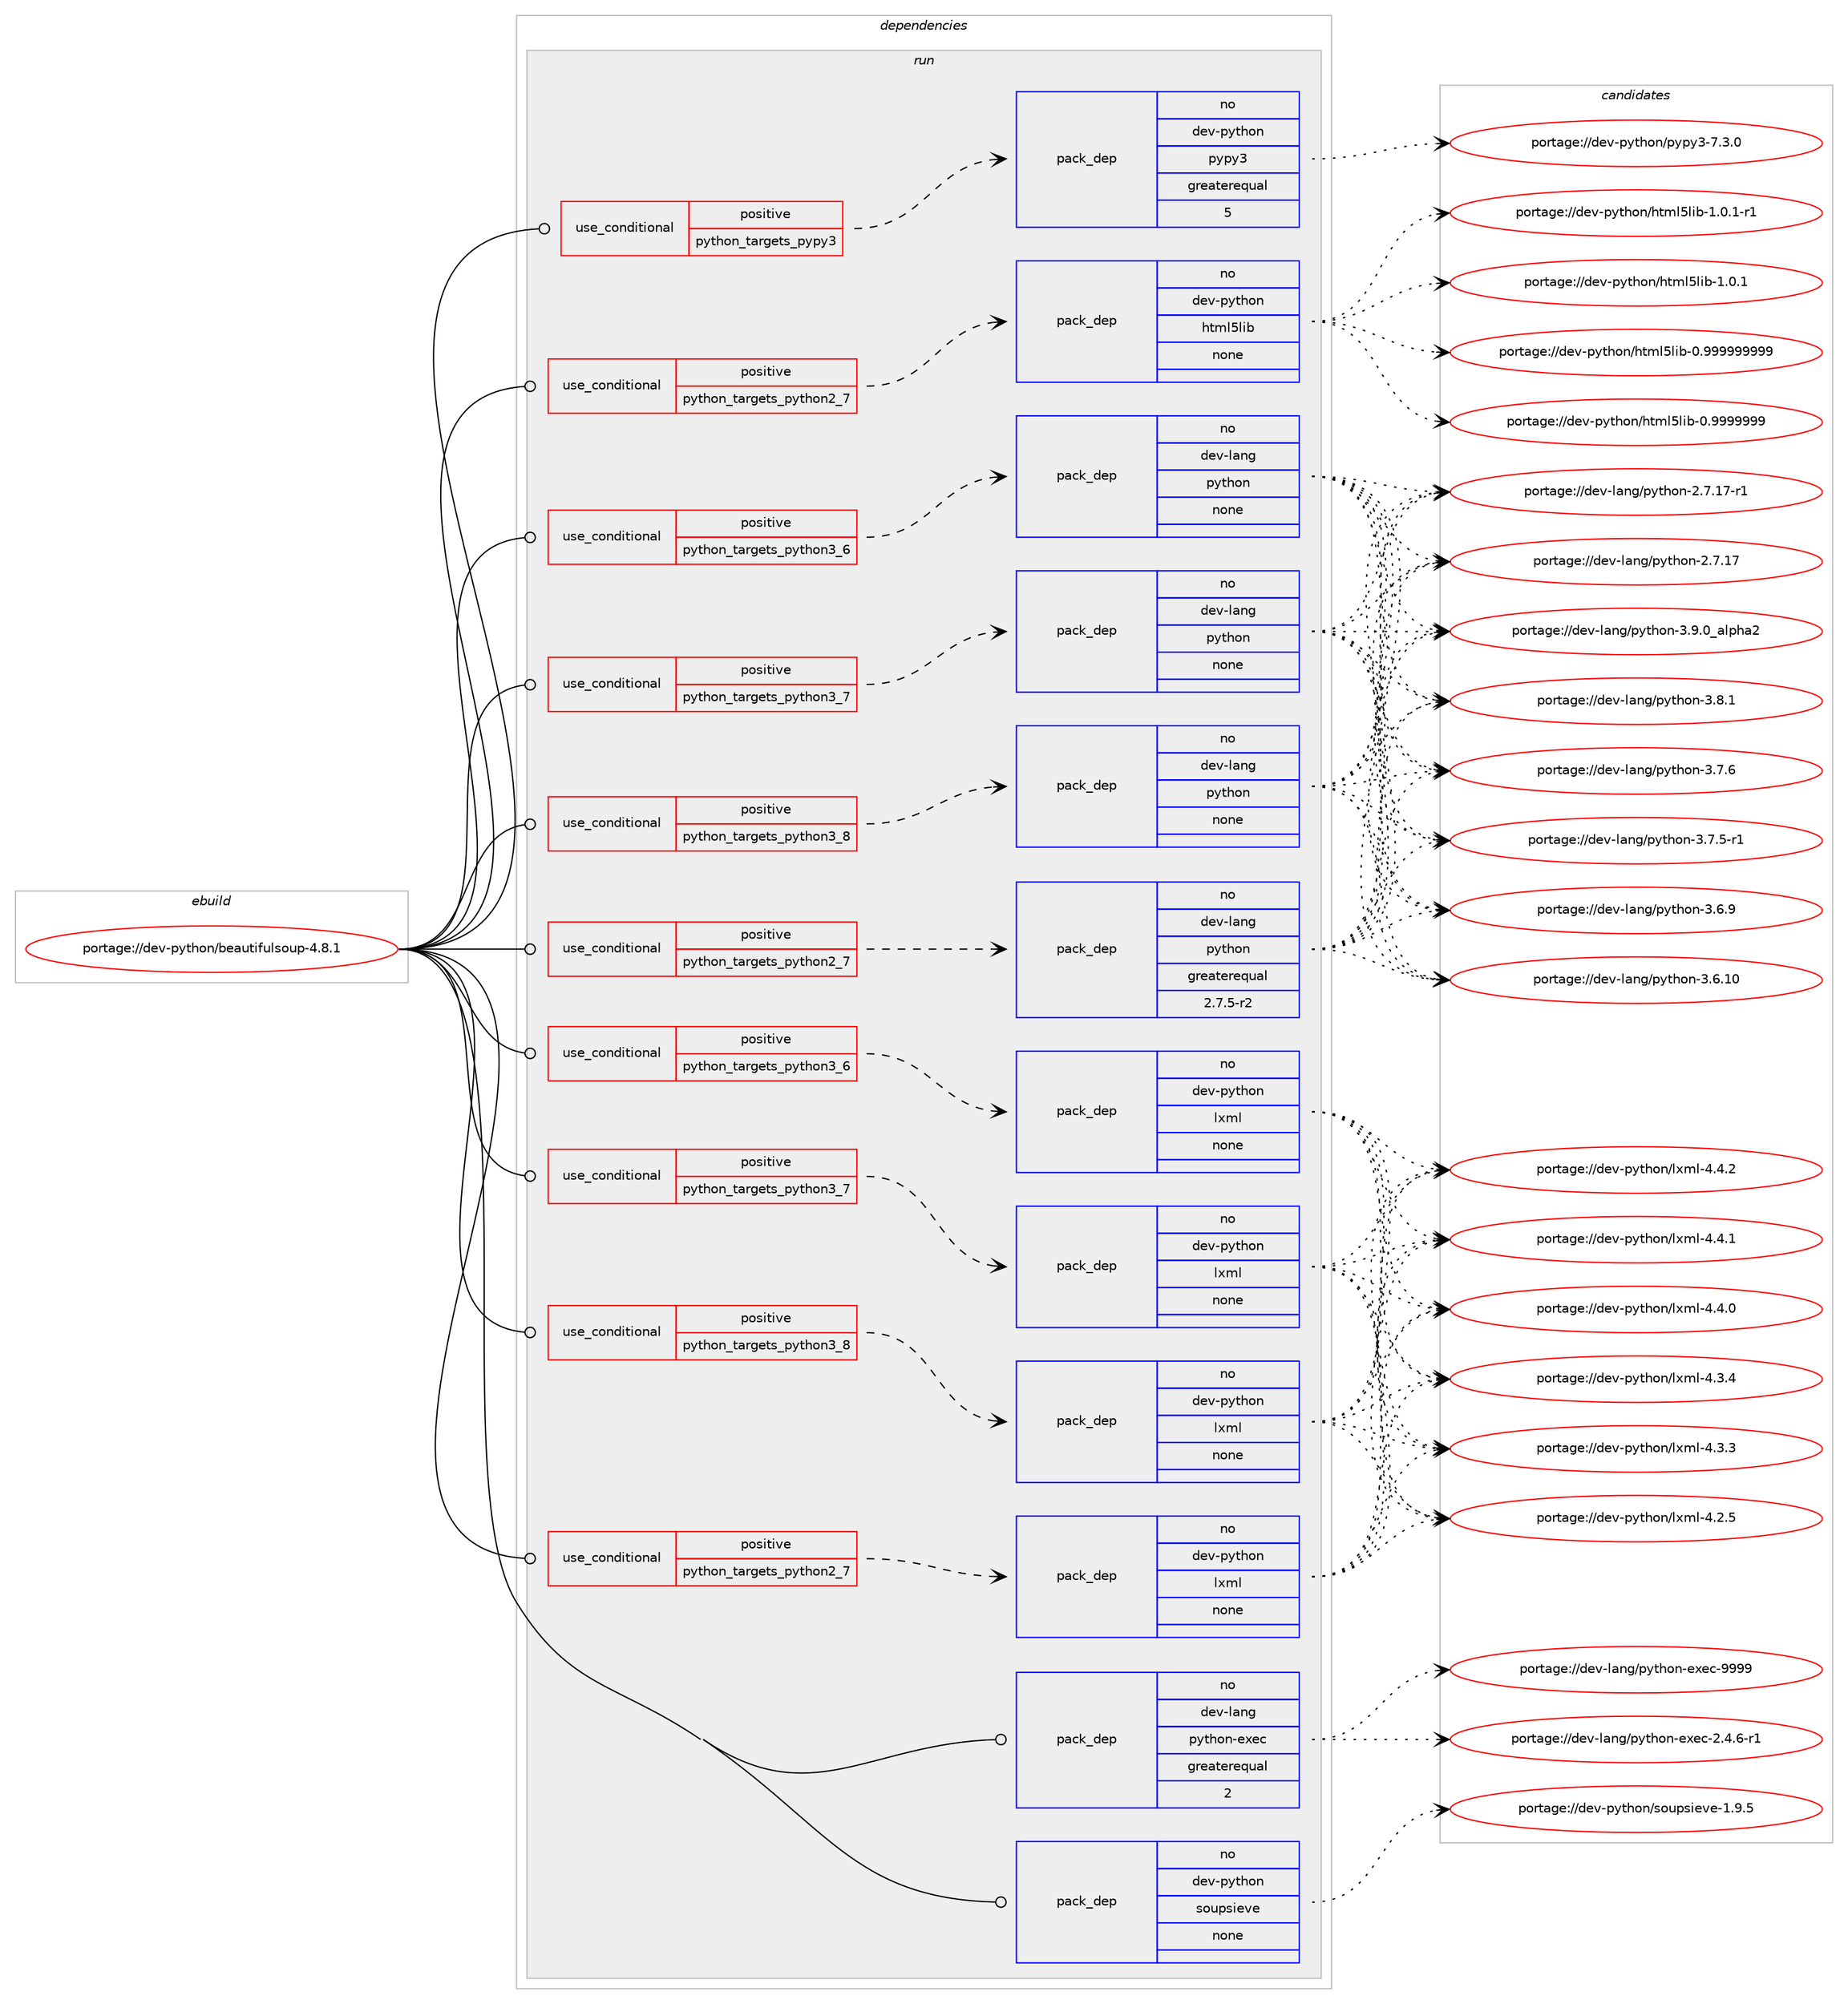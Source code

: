 digraph prolog {

# *************
# Graph options
# *************

newrank=true;
concentrate=true;
compound=true;
graph [rankdir=LR,fontname=Helvetica,fontsize=10,ranksep=1.5];#, ranksep=2.5, nodesep=0.2];
edge  [arrowhead=vee];
node  [fontname=Helvetica,fontsize=10];

# **********
# The ebuild
# **********

subgraph cluster_leftcol {
color=gray;
label=<<i>ebuild</i>>;
id [label="portage://dev-python/beautifulsoup-4.8.1", color=red, width=4, href="../dev-python/beautifulsoup-4.8.1.svg"];
}

# ****************
# The dependencies
# ****************

subgraph cluster_midcol {
color=gray;
label=<<i>dependencies</i>>;
subgraph cluster_compile {
fillcolor="#eeeeee";
style=filled;
label=<<i>compile</i>>;
}
subgraph cluster_compileandrun {
fillcolor="#eeeeee";
style=filled;
label=<<i>compile and run</i>>;
}
subgraph cluster_run {
fillcolor="#eeeeee";
style=filled;
label=<<i>run</i>>;
subgraph cond118441 {
dependency469528 [label=<<TABLE BORDER="0" CELLBORDER="1" CELLSPACING="0" CELLPADDING="4"><TR><TD ROWSPAN="3" CELLPADDING="10">use_conditional</TD></TR><TR><TD>positive</TD></TR><TR><TD>python_targets_pypy3</TD></TR></TABLE>>, shape=none, color=red];
subgraph pack346075 {
dependency469529 [label=<<TABLE BORDER="0" CELLBORDER="1" CELLSPACING="0" CELLPADDING="4" WIDTH="220"><TR><TD ROWSPAN="6" CELLPADDING="30">pack_dep</TD></TR><TR><TD WIDTH="110">no</TD></TR><TR><TD>dev-python</TD></TR><TR><TD>pypy3</TD></TR><TR><TD>greaterequal</TD></TR><TR><TD>5</TD></TR></TABLE>>, shape=none, color=blue];
}
dependency469528:e -> dependency469529:w [weight=20,style="dashed",arrowhead="vee"];
}
id:e -> dependency469528:w [weight=20,style="solid",arrowhead="odot"];
subgraph cond118442 {
dependency469530 [label=<<TABLE BORDER="0" CELLBORDER="1" CELLSPACING="0" CELLPADDING="4"><TR><TD ROWSPAN="3" CELLPADDING="10">use_conditional</TD></TR><TR><TD>positive</TD></TR><TR><TD>python_targets_python2_7</TD></TR></TABLE>>, shape=none, color=red];
subgraph pack346076 {
dependency469531 [label=<<TABLE BORDER="0" CELLBORDER="1" CELLSPACING="0" CELLPADDING="4" WIDTH="220"><TR><TD ROWSPAN="6" CELLPADDING="30">pack_dep</TD></TR><TR><TD WIDTH="110">no</TD></TR><TR><TD>dev-lang</TD></TR><TR><TD>python</TD></TR><TR><TD>greaterequal</TD></TR><TR><TD>2.7.5-r2</TD></TR></TABLE>>, shape=none, color=blue];
}
dependency469530:e -> dependency469531:w [weight=20,style="dashed",arrowhead="vee"];
}
id:e -> dependency469530:w [weight=20,style="solid",arrowhead="odot"];
subgraph cond118443 {
dependency469532 [label=<<TABLE BORDER="0" CELLBORDER="1" CELLSPACING="0" CELLPADDING="4"><TR><TD ROWSPAN="3" CELLPADDING="10">use_conditional</TD></TR><TR><TD>positive</TD></TR><TR><TD>python_targets_python2_7</TD></TR></TABLE>>, shape=none, color=red];
subgraph pack346077 {
dependency469533 [label=<<TABLE BORDER="0" CELLBORDER="1" CELLSPACING="0" CELLPADDING="4" WIDTH="220"><TR><TD ROWSPAN="6" CELLPADDING="30">pack_dep</TD></TR><TR><TD WIDTH="110">no</TD></TR><TR><TD>dev-python</TD></TR><TR><TD>html5lib</TD></TR><TR><TD>none</TD></TR><TR><TD></TD></TR></TABLE>>, shape=none, color=blue];
}
dependency469532:e -> dependency469533:w [weight=20,style="dashed",arrowhead="vee"];
}
id:e -> dependency469532:w [weight=20,style="solid",arrowhead="odot"];
subgraph cond118444 {
dependency469534 [label=<<TABLE BORDER="0" CELLBORDER="1" CELLSPACING="0" CELLPADDING="4"><TR><TD ROWSPAN="3" CELLPADDING="10">use_conditional</TD></TR><TR><TD>positive</TD></TR><TR><TD>python_targets_python2_7</TD></TR></TABLE>>, shape=none, color=red];
subgraph pack346078 {
dependency469535 [label=<<TABLE BORDER="0" CELLBORDER="1" CELLSPACING="0" CELLPADDING="4" WIDTH="220"><TR><TD ROWSPAN="6" CELLPADDING="30">pack_dep</TD></TR><TR><TD WIDTH="110">no</TD></TR><TR><TD>dev-python</TD></TR><TR><TD>lxml</TD></TR><TR><TD>none</TD></TR><TR><TD></TD></TR></TABLE>>, shape=none, color=blue];
}
dependency469534:e -> dependency469535:w [weight=20,style="dashed",arrowhead="vee"];
}
id:e -> dependency469534:w [weight=20,style="solid",arrowhead="odot"];
subgraph cond118445 {
dependency469536 [label=<<TABLE BORDER="0" CELLBORDER="1" CELLSPACING="0" CELLPADDING="4"><TR><TD ROWSPAN="3" CELLPADDING="10">use_conditional</TD></TR><TR><TD>positive</TD></TR><TR><TD>python_targets_python3_6</TD></TR></TABLE>>, shape=none, color=red];
subgraph pack346079 {
dependency469537 [label=<<TABLE BORDER="0" CELLBORDER="1" CELLSPACING="0" CELLPADDING="4" WIDTH="220"><TR><TD ROWSPAN="6" CELLPADDING="30">pack_dep</TD></TR><TR><TD WIDTH="110">no</TD></TR><TR><TD>dev-lang</TD></TR><TR><TD>python</TD></TR><TR><TD>none</TD></TR><TR><TD></TD></TR></TABLE>>, shape=none, color=blue];
}
dependency469536:e -> dependency469537:w [weight=20,style="dashed",arrowhead="vee"];
}
id:e -> dependency469536:w [weight=20,style="solid",arrowhead="odot"];
subgraph cond118446 {
dependency469538 [label=<<TABLE BORDER="0" CELLBORDER="1" CELLSPACING="0" CELLPADDING="4"><TR><TD ROWSPAN="3" CELLPADDING="10">use_conditional</TD></TR><TR><TD>positive</TD></TR><TR><TD>python_targets_python3_6</TD></TR></TABLE>>, shape=none, color=red];
subgraph pack346080 {
dependency469539 [label=<<TABLE BORDER="0" CELLBORDER="1" CELLSPACING="0" CELLPADDING="4" WIDTH="220"><TR><TD ROWSPAN="6" CELLPADDING="30">pack_dep</TD></TR><TR><TD WIDTH="110">no</TD></TR><TR><TD>dev-python</TD></TR><TR><TD>lxml</TD></TR><TR><TD>none</TD></TR><TR><TD></TD></TR></TABLE>>, shape=none, color=blue];
}
dependency469538:e -> dependency469539:w [weight=20,style="dashed",arrowhead="vee"];
}
id:e -> dependency469538:w [weight=20,style="solid",arrowhead="odot"];
subgraph cond118447 {
dependency469540 [label=<<TABLE BORDER="0" CELLBORDER="1" CELLSPACING="0" CELLPADDING="4"><TR><TD ROWSPAN="3" CELLPADDING="10">use_conditional</TD></TR><TR><TD>positive</TD></TR><TR><TD>python_targets_python3_7</TD></TR></TABLE>>, shape=none, color=red];
subgraph pack346081 {
dependency469541 [label=<<TABLE BORDER="0" CELLBORDER="1" CELLSPACING="0" CELLPADDING="4" WIDTH="220"><TR><TD ROWSPAN="6" CELLPADDING="30">pack_dep</TD></TR><TR><TD WIDTH="110">no</TD></TR><TR><TD>dev-lang</TD></TR><TR><TD>python</TD></TR><TR><TD>none</TD></TR><TR><TD></TD></TR></TABLE>>, shape=none, color=blue];
}
dependency469540:e -> dependency469541:w [weight=20,style="dashed",arrowhead="vee"];
}
id:e -> dependency469540:w [weight=20,style="solid",arrowhead="odot"];
subgraph cond118448 {
dependency469542 [label=<<TABLE BORDER="0" CELLBORDER="1" CELLSPACING="0" CELLPADDING="4"><TR><TD ROWSPAN="3" CELLPADDING="10">use_conditional</TD></TR><TR><TD>positive</TD></TR><TR><TD>python_targets_python3_7</TD></TR></TABLE>>, shape=none, color=red];
subgraph pack346082 {
dependency469543 [label=<<TABLE BORDER="0" CELLBORDER="1" CELLSPACING="0" CELLPADDING="4" WIDTH="220"><TR><TD ROWSPAN="6" CELLPADDING="30">pack_dep</TD></TR><TR><TD WIDTH="110">no</TD></TR><TR><TD>dev-python</TD></TR><TR><TD>lxml</TD></TR><TR><TD>none</TD></TR><TR><TD></TD></TR></TABLE>>, shape=none, color=blue];
}
dependency469542:e -> dependency469543:w [weight=20,style="dashed",arrowhead="vee"];
}
id:e -> dependency469542:w [weight=20,style="solid",arrowhead="odot"];
subgraph cond118449 {
dependency469544 [label=<<TABLE BORDER="0" CELLBORDER="1" CELLSPACING="0" CELLPADDING="4"><TR><TD ROWSPAN="3" CELLPADDING="10">use_conditional</TD></TR><TR><TD>positive</TD></TR><TR><TD>python_targets_python3_8</TD></TR></TABLE>>, shape=none, color=red];
subgraph pack346083 {
dependency469545 [label=<<TABLE BORDER="0" CELLBORDER="1" CELLSPACING="0" CELLPADDING="4" WIDTH="220"><TR><TD ROWSPAN="6" CELLPADDING="30">pack_dep</TD></TR><TR><TD WIDTH="110">no</TD></TR><TR><TD>dev-lang</TD></TR><TR><TD>python</TD></TR><TR><TD>none</TD></TR><TR><TD></TD></TR></TABLE>>, shape=none, color=blue];
}
dependency469544:e -> dependency469545:w [weight=20,style="dashed",arrowhead="vee"];
}
id:e -> dependency469544:w [weight=20,style="solid",arrowhead="odot"];
subgraph cond118450 {
dependency469546 [label=<<TABLE BORDER="0" CELLBORDER="1" CELLSPACING="0" CELLPADDING="4"><TR><TD ROWSPAN="3" CELLPADDING="10">use_conditional</TD></TR><TR><TD>positive</TD></TR><TR><TD>python_targets_python3_8</TD></TR></TABLE>>, shape=none, color=red];
subgraph pack346084 {
dependency469547 [label=<<TABLE BORDER="0" CELLBORDER="1" CELLSPACING="0" CELLPADDING="4" WIDTH="220"><TR><TD ROWSPAN="6" CELLPADDING="30">pack_dep</TD></TR><TR><TD WIDTH="110">no</TD></TR><TR><TD>dev-python</TD></TR><TR><TD>lxml</TD></TR><TR><TD>none</TD></TR><TR><TD></TD></TR></TABLE>>, shape=none, color=blue];
}
dependency469546:e -> dependency469547:w [weight=20,style="dashed",arrowhead="vee"];
}
id:e -> dependency469546:w [weight=20,style="solid",arrowhead="odot"];
subgraph pack346085 {
dependency469548 [label=<<TABLE BORDER="0" CELLBORDER="1" CELLSPACING="0" CELLPADDING="4" WIDTH="220"><TR><TD ROWSPAN="6" CELLPADDING="30">pack_dep</TD></TR><TR><TD WIDTH="110">no</TD></TR><TR><TD>dev-lang</TD></TR><TR><TD>python-exec</TD></TR><TR><TD>greaterequal</TD></TR><TR><TD>2</TD></TR></TABLE>>, shape=none, color=blue];
}
id:e -> dependency469548:w [weight=20,style="solid",arrowhead="odot"];
subgraph pack346086 {
dependency469549 [label=<<TABLE BORDER="0" CELLBORDER="1" CELLSPACING="0" CELLPADDING="4" WIDTH="220"><TR><TD ROWSPAN="6" CELLPADDING="30">pack_dep</TD></TR><TR><TD WIDTH="110">no</TD></TR><TR><TD>dev-python</TD></TR><TR><TD>soupsieve</TD></TR><TR><TD>none</TD></TR><TR><TD></TD></TR></TABLE>>, shape=none, color=blue];
}
id:e -> dependency469549:w [weight=20,style="solid",arrowhead="odot"];
}
}

# **************
# The candidates
# **************

subgraph cluster_choices {
rank=same;
color=gray;
label=<<i>candidates</i>>;

subgraph choice346075 {
color=black;
nodesep=1;
choice100101118451121211161041111104711212111212151455546514648 [label="portage://dev-python/pypy3-7.3.0", color=red, width=4,href="../dev-python/pypy3-7.3.0.svg"];
dependency469529:e -> choice100101118451121211161041111104711212111212151455546514648:w [style=dotted,weight="100"];
}
subgraph choice346076 {
color=black;
nodesep=1;
choice10010111845108971101034711212111610411111045514657464895971081121049750 [label="portage://dev-lang/python-3.9.0_alpha2", color=red, width=4,href="../dev-lang/python-3.9.0_alpha2.svg"];
choice100101118451089711010347112121116104111110455146564649 [label="portage://dev-lang/python-3.8.1", color=red, width=4,href="../dev-lang/python-3.8.1.svg"];
choice100101118451089711010347112121116104111110455146554654 [label="portage://dev-lang/python-3.7.6", color=red, width=4,href="../dev-lang/python-3.7.6.svg"];
choice1001011184510897110103471121211161041111104551465546534511449 [label="portage://dev-lang/python-3.7.5-r1", color=red, width=4,href="../dev-lang/python-3.7.5-r1.svg"];
choice100101118451089711010347112121116104111110455146544657 [label="portage://dev-lang/python-3.6.9", color=red, width=4,href="../dev-lang/python-3.6.9.svg"];
choice10010111845108971101034711212111610411111045514654464948 [label="portage://dev-lang/python-3.6.10", color=red, width=4,href="../dev-lang/python-3.6.10.svg"];
choice100101118451089711010347112121116104111110455046554649554511449 [label="portage://dev-lang/python-2.7.17-r1", color=red, width=4,href="../dev-lang/python-2.7.17-r1.svg"];
choice10010111845108971101034711212111610411111045504655464955 [label="portage://dev-lang/python-2.7.17", color=red, width=4,href="../dev-lang/python-2.7.17.svg"];
dependency469531:e -> choice10010111845108971101034711212111610411111045514657464895971081121049750:w [style=dotted,weight="100"];
dependency469531:e -> choice100101118451089711010347112121116104111110455146564649:w [style=dotted,weight="100"];
dependency469531:e -> choice100101118451089711010347112121116104111110455146554654:w [style=dotted,weight="100"];
dependency469531:e -> choice1001011184510897110103471121211161041111104551465546534511449:w [style=dotted,weight="100"];
dependency469531:e -> choice100101118451089711010347112121116104111110455146544657:w [style=dotted,weight="100"];
dependency469531:e -> choice10010111845108971101034711212111610411111045514654464948:w [style=dotted,weight="100"];
dependency469531:e -> choice100101118451089711010347112121116104111110455046554649554511449:w [style=dotted,weight="100"];
dependency469531:e -> choice10010111845108971101034711212111610411111045504655464955:w [style=dotted,weight="100"];
}
subgraph choice346077 {
color=black;
nodesep=1;
choice100101118451121211161041111104710411610910853108105984549464846494511449 [label="portage://dev-python/html5lib-1.0.1-r1", color=red, width=4,href="../dev-python/html5lib-1.0.1-r1.svg"];
choice10010111845112121116104111110471041161091085310810598454946484649 [label="portage://dev-python/html5lib-1.0.1", color=red, width=4,href="../dev-python/html5lib-1.0.1.svg"];
choice10010111845112121116104111110471041161091085310810598454846575757575757575757 [label="portage://dev-python/html5lib-0.999999999", color=red, width=4,href="../dev-python/html5lib-0.999999999.svg"];
choice1001011184511212111610411111047104116109108531081059845484657575757575757 [label="portage://dev-python/html5lib-0.9999999", color=red, width=4,href="../dev-python/html5lib-0.9999999.svg"];
dependency469533:e -> choice100101118451121211161041111104710411610910853108105984549464846494511449:w [style=dotted,weight="100"];
dependency469533:e -> choice10010111845112121116104111110471041161091085310810598454946484649:w [style=dotted,weight="100"];
dependency469533:e -> choice10010111845112121116104111110471041161091085310810598454846575757575757575757:w [style=dotted,weight="100"];
dependency469533:e -> choice1001011184511212111610411111047104116109108531081059845484657575757575757:w [style=dotted,weight="100"];
}
subgraph choice346078 {
color=black;
nodesep=1;
choice1001011184511212111610411111047108120109108455246524650 [label="portage://dev-python/lxml-4.4.2", color=red, width=4,href="../dev-python/lxml-4.4.2.svg"];
choice1001011184511212111610411111047108120109108455246524649 [label="portage://dev-python/lxml-4.4.1", color=red, width=4,href="../dev-python/lxml-4.4.1.svg"];
choice1001011184511212111610411111047108120109108455246524648 [label="portage://dev-python/lxml-4.4.0", color=red, width=4,href="../dev-python/lxml-4.4.0.svg"];
choice1001011184511212111610411111047108120109108455246514652 [label="portage://dev-python/lxml-4.3.4", color=red, width=4,href="../dev-python/lxml-4.3.4.svg"];
choice1001011184511212111610411111047108120109108455246514651 [label="portage://dev-python/lxml-4.3.3", color=red, width=4,href="../dev-python/lxml-4.3.3.svg"];
choice1001011184511212111610411111047108120109108455246504653 [label="portage://dev-python/lxml-4.2.5", color=red, width=4,href="../dev-python/lxml-4.2.5.svg"];
dependency469535:e -> choice1001011184511212111610411111047108120109108455246524650:w [style=dotted,weight="100"];
dependency469535:e -> choice1001011184511212111610411111047108120109108455246524649:w [style=dotted,weight="100"];
dependency469535:e -> choice1001011184511212111610411111047108120109108455246524648:w [style=dotted,weight="100"];
dependency469535:e -> choice1001011184511212111610411111047108120109108455246514652:w [style=dotted,weight="100"];
dependency469535:e -> choice1001011184511212111610411111047108120109108455246514651:w [style=dotted,weight="100"];
dependency469535:e -> choice1001011184511212111610411111047108120109108455246504653:w [style=dotted,weight="100"];
}
subgraph choice346079 {
color=black;
nodesep=1;
choice10010111845108971101034711212111610411111045514657464895971081121049750 [label="portage://dev-lang/python-3.9.0_alpha2", color=red, width=4,href="../dev-lang/python-3.9.0_alpha2.svg"];
choice100101118451089711010347112121116104111110455146564649 [label="portage://dev-lang/python-3.8.1", color=red, width=4,href="../dev-lang/python-3.8.1.svg"];
choice100101118451089711010347112121116104111110455146554654 [label="portage://dev-lang/python-3.7.6", color=red, width=4,href="../dev-lang/python-3.7.6.svg"];
choice1001011184510897110103471121211161041111104551465546534511449 [label="portage://dev-lang/python-3.7.5-r1", color=red, width=4,href="../dev-lang/python-3.7.5-r1.svg"];
choice100101118451089711010347112121116104111110455146544657 [label="portage://dev-lang/python-3.6.9", color=red, width=4,href="../dev-lang/python-3.6.9.svg"];
choice10010111845108971101034711212111610411111045514654464948 [label="portage://dev-lang/python-3.6.10", color=red, width=4,href="../dev-lang/python-3.6.10.svg"];
choice100101118451089711010347112121116104111110455046554649554511449 [label="portage://dev-lang/python-2.7.17-r1", color=red, width=4,href="../dev-lang/python-2.7.17-r1.svg"];
choice10010111845108971101034711212111610411111045504655464955 [label="portage://dev-lang/python-2.7.17", color=red, width=4,href="../dev-lang/python-2.7.17.svg"];
dependency469537:e -> choice10010111845108971101034711212111610411111045514657464895971081121049750:w [style=dotted,weight="100"];
dependency469537:e -> choice100101118451089711010347112121116104111110455146564649:w [style=dotted,weight="100"];
dependency469537:e -> choice100101118451089711010347112121116104111110455146554654:w [style=dotted,weight="100"];
dependency469537:e -> choice1001011184510897110103471121211161041111104551465546534511449:w [style=dotted,weight="100"];
dependency469537:e -> choice100101118451089711010347112121116104111110455146544657:w [style=dotted,weight="100"];
dependency469537:e -> choice10010111845108971101034711212111610411111045514654464948:w [style=dotted,weight="100"];
dependency469537:e -> choice100101118451089711010347112121116104111110455046554649554511449:w [style=dotted,weight="100"];
dependency469537:e -> choice10010111845108971101034711212111610411111045504655464955:w [style=dotted,weight="100"];
}
subgraph choice346080 {
color=black;
nodesep=1;
choice1001011184511212111610411111047108120109108455246524650 [label="portage://dev-python/lxml-4.4.2", color=red, width=4,href="../dev-python/lxml-4.4.2.svg"];
choice1001011184511212111610411111047108120109108455246524649 [label="portage://dev-python/lxml-4.4.1", color=red, width=4,href="../dev-python/lxml-4.4.1.svg"];
choice1001011184511212111610411111047108120109108455246524648 [label="portage://dev-python/lxml-4.4.0", color=red, width=4,href="../dev-python/lxml-4.4.0.svg"];
choice1001011184511212111610411111047108120109108455246514652 [label="portage://dev-python/lxml-4.3.4", color=red, width=4,href="../dev-python/lxml-4.3.4.svg"];
choice1001011184511212111610411111047108120109108455246514651 [label="portage://dev-python/lxml-4.3.3", color=red, width=4,href="../dev-python/lxml-4.3.3.svg"];
choice1001011184511212111610411111047108120109108455246504653 [label="portage://dev-python/lxml-4.2.5", color=red, width=4,href="../dev-python/lxml-4.2.5.svg"];
dependency469539:e -> choice1001011184511212111610411111047108120109108455246524650:w [style=dotted,weight="100"];
dependency469539:e -> choice1001011184511212111610411111047108120109108455246524649:w [style=dotted,weight="100"];
dependency469539:e -> choice1001011184511212111610411111047108120109108455246524648:w [style=dotted,weight="100"];
dependency469539:e -> choice1001011184511212111610411111047108120109108455246514652:w [style=dotted,weight="100"];
dependency469539:e -> choice1001011184511212111610411111047108120109108455246514651:w [style=dotted,weight="100"];
dependency469539:e -> choice1001011184511212111610411111047108120109108455246504653:w [style=dotted,weight="100"];
}
subgraph choice346081 {
color=black;
nodesep=1;
choice10010111845108971101034711212111610411111045514657464895971081121049750 [label="portage://dev-lang/python-3.9.0_alpha2", color=red, width=4,href="../dev-lang/python-3.9.0_alpha2.svg"];
choice100101118451089711010347112121116104111110455146564649 [label="portage://dev-lang/python-3.8.1", color=red, width=4,href="../dev-lang/python-3.8.1.svg"];
choice100101118451089711010347112121116104111110455146554654 [label="portage://dev-lang/python-3.7.6", color=red, width=4,href="../dev-lang/python-3.7.6.svg"];
choice1001011184510897110103471121211161041111104551465546534511449 [label="portage://dev-lang/python-3.7.5-r1", color=red, width=4,href="../dev-lang/python-3.7.5-r1.svg"];
choice100101118451089711010347112121116104111110455146544657 [label="portage://dev-lang/python-3.6.9", color=red, width=4,href="../dev-lang/python-3.6.9.svg"];
choice10010111845108971101034711212111610411111045514654464948 [label="portage://dev-lang/python-3.6.10", color=red, width=4,href="../dev-lang/python-3.6.10.svg"];
choice100101118451089711010347112121116104111110455046554649554511449 [label="portage://dev-lang/python-2.7.17-r1", color=red, width=4,href="../dev-lang/python-2.7.17-r1.svg"];
choice10010111845108971101034711212111610411111045504655464955 [label="portage://dev-lang/python-2.7.17", color=red, width=4,href="../dev-lang/python-2.7.17.svg"];
dependency469541:e -> choice10010111845108971101034711212111610411111045514657464895971081121049750:w [style=dotted,weight="100"];
dependency469541:e -> choice100101118451089711010347112121116104111110455146564649:w [style=dotted,weight="100"];
dependency469541:e -> choice100101118451089711010347112121116104111110455146554654:w [style=dotted,weight="100"];
dependency469541:e -> choice1001011184510897110103471121211161041111104551465546534511449:w [style=dotted,weight="100"];
dependency469541:e -> choice100101118451089711010347112121116104111110455146544657:w [style=dotted,weight="100"];
dependency469541:e -> choice10010111845108971101034711212111610411111045514654464948:w [style=dotted,weight="100"];
dependency469541:e -> choice100101118451089711010347112121116104111110455046554649554511449:w [style=dotted,weight="100"];
dependency469541:e -> choice10010111845108971101034711212111610411111045504655464955:w [style=dotted,weight="100"];
}
subgraph choice346082 {
color=black;
nodesep=1;
choice1001011184511212111610411111047108120109108455246524650 [label="portage://dev-python/lxml-4.4.2", color=red, width=4,href="../dev-python/lxml-4.4.2.svg"];
choice1001011184511212111610411111047108120109108455246524649 [label="portage://dev-python/lxml-4.4.1", color=red, width=4,href="../dev-python/lxml-4.4.1.svg"];
choice1001011184511212111610411111047108120109108455246524648 [label="portage://dev-python/lxml-4.4.0", color=red, width=4,href="../dev-python/lxml-4.4.0.svg"];
choice1001011184511212111610411111047108120109108455246514652 [label="portage://dev-python/lxml-4.3.4", color=red, width=4,href="../dev-python/lxml-4.3.4.svg"];
choice1001011184511212111610411111047108120109108455246514651 [label="portage://dev-python/lxml-4.3.3", color=red, width=4,href="../dev-python/lxml-4.3.3.svg"];
choice1001011184511212111610411111047108120109108455246504653 [label="portage://dev-python/lxml-4.2.5", color=red, width=4,href="../dev-python/lxml-4.2.5.svg"];
dependency469543:e -> choice1001011184511212111610411111047108120109108455246524650:w [style=dotted,weight="100"];
dependency469543:e -> choice1001011184511212111610411111047108120109108455246524649:w [style=dotted,weight="100"];
dependency469543:e -> choice1001011184511212111610411111047108120109108455246524648:w [style=dotted,weight="100"];
dependency469543:e -> choice1001011184511212111610411111047108120109108455246514652:w [style=dotted,weight="100"];
dependency469543:e -> choice1001011184511212111610411111047108120109108455246514651:w [style=dotted,weight="100"];
dependency469543:e -> choice1001011184511212111610411111047108120109108455246504653:w [style=dotted,weight="100"];
}
subgraph choice346083 {
color=black;
nodesep=1;
choice10010111845108971101034711212111610411111045514657464895971081121049750 [label="portage://dev-lang/python-3.9.0_alpha2", color=red, width=4,href="../dev-lang/python-3.9.0_alpha2.svg"];
choice100101118451089711010347112121116104111110455146564649 [label="portage://dev-lang/python-3.8.1", color=red, width=4,href="../dev-lang/python-3.8.1.svg"];
choice100101118451089711010347112121116104111110455146554654 [label="portage://dev-lang/python-3.7.6", color=red, width=4,href="../dev-lang/python-3.7.6.svg"];
choice1001011184510897110103471121211161041111104551465546534511449 [label="portage://dev-lang/python-3.7.5-r1", color=red, width=4,href="../dev-lang/python-3.7.5-r1.svg"];
choice100101118451089711010347112121116104111110455146544657 [label="portage://dev-lang/python-3.6.9", color=red, width=4,href="../dev-lang/python-3.6.9.svg"];
choice10010111845108971101034711212111610411111045514654464948 [label="portage://dev-lang/python-3.6.10", color=red, width=4,href="../dev-lang/python-3.6.10.svg"];
choice100101118451089711010347112121116104111110455046554649554511449 [label="portage://dev-lang/python-2.7.17-r1", color=red, width=4,href="../dev-lang/python-2.7.17-r1.svg"];
choice10010111845108971101034711212111610411111045504655464955 [label="portage://dev-lang/python-2.7.17", color=red, width=4,href="../dev-lang/python-2.7.17.svg"];
dependency469545:e -> choice10010111845108971101034711212111610411111045514657464895971081121049750:w [style=dotted,weight="100"];
dependency469545:e -> choice100101118451089711010347112121116104111110455146564649:w [style=dotted,weight="100"];
dependency469545:e -> choice100101118451089711010347112121116104111110455146554654:w [style=dotted,weight="100"];
dependency469545:e -> choice1001011184510897110103471121211161041111104551465546534511449:w [style=dotted,weight="100"];
dependency469545:e -> choice100101118451089711010347112121116104111110455146544657:w [style=dotted,weight="100"];
dependency469545:e -> choice10010111845108971101034711212111610411111045514654464948:w [style=dotted,weight="100"];
dependency469545:e -> choice100101118451089711010347112121116104111110455046554649554511449:w [style=dotted,weight="100"];
dependency469545:e -> choice10010111845108971101034711212111610411111045504655464955:w [style=dotted,weight="100"];
}
subgraph choice346084 {
color=black;
nodesep=1;
choice1001011184511212111610411111047108120109108455246524650 [label="portage://dev-python/lxml-4.4.2", color=red, width=4,href="../dev-python/lxml-4.4.2.svg"];
choice1001011184511212111610411111047108120109108455246524649 [label="portage://dev-python/lxml-4.4.1", color=red, width=4,href="../dev-python/lxml-4.4.1.svg"];
choice1001011184511212111610411111047108120109108455246524648 [label="portage://dev-python/lxml-4.4.0", color=red, width=4,href="../dev-python/lxml-4.4.0.svg"];
choice1001011184511212111610411111047108120109108455246514652 [label="portage://dev-python/lxml-4.3.4", color=red, width=4,href="../dev-python/lxml-4.3.4.svg"];
choice1001011184511212111610411111047108120109108455246514651 [label="portage://dev-python/lxml-4.3.3", color=red, width=4,href="../dev-python/lxml-4.3.3.svg"];
choice1001011184511212111610411111047108120109108455246504653 [label="portage://dev-python/lxml-4.2.5", color=red, width=4,href="../dev-python/lxml-4.2.5.svg"];
dependency469547:e -> choice1001011184511212111610411111047108120109108455246524650:w [style=dotted,weight="100"];
dependency469547:e -> choice1001011184511212111610411111047108120109108455246524649:w [style=dotted,weight="100"];
dependency469547:e -> choice1001011184511212111610411111047108120109108455246524648:w [style=dotted,weight="100"];
dependency469547:e -> choice1001011184511212111610411111047108120109108455246514652:w [style=dotted,weight="100"];
dependency469547:e -> choice1001011184511212111610411111047108120109108455246514651:w [style=dotted,weight="100"];
dependency469547:e -> choice1001011184511212111610411111047108120109108455246504653:w [style=dotted,weight="100"];
}
subgraph choice346085 {
color=black;
nodesep=1;
choice10010111845108971101034711212111610411111045101120101994557575757 [label="portage://dev-lang/python-exec-9999", color=red, width=4,href="../dev-lang/python-exec-9999.svg"];
choice10010111845108971101034711212111610411111045101120101994550465246544511449 [label="portage://dev-lang/python-exec-2.4.6-r1", color=red, width=4,href="../dev-lang/python-exec-2.4.6-r1.svg"];
dependency469548:e -> choice10010111845108971101034711212111610411111045101120101994557575757:w [style=dotted,weight="100"];
dependency469548:e -> choice10010111845108971101034711212111610411111045101120101994550465246544511449:w [style=dotted,weight="100"];
}
subgraph choice346086 {
color=black;
nodesep=1;
choice1001011184511212111610411111047115111117112115105101118101454946574653 [label="portage://dev-python/soupsieve-1.9.5", color=red, width=4,href="../dev-python/soupsieve-1.9.5.svg"];
dependency469549:e -> choice1001011184511212111610411111047115111117112115105101118101454946574653:w [style=dotted,weight="100"];
}
}

}
